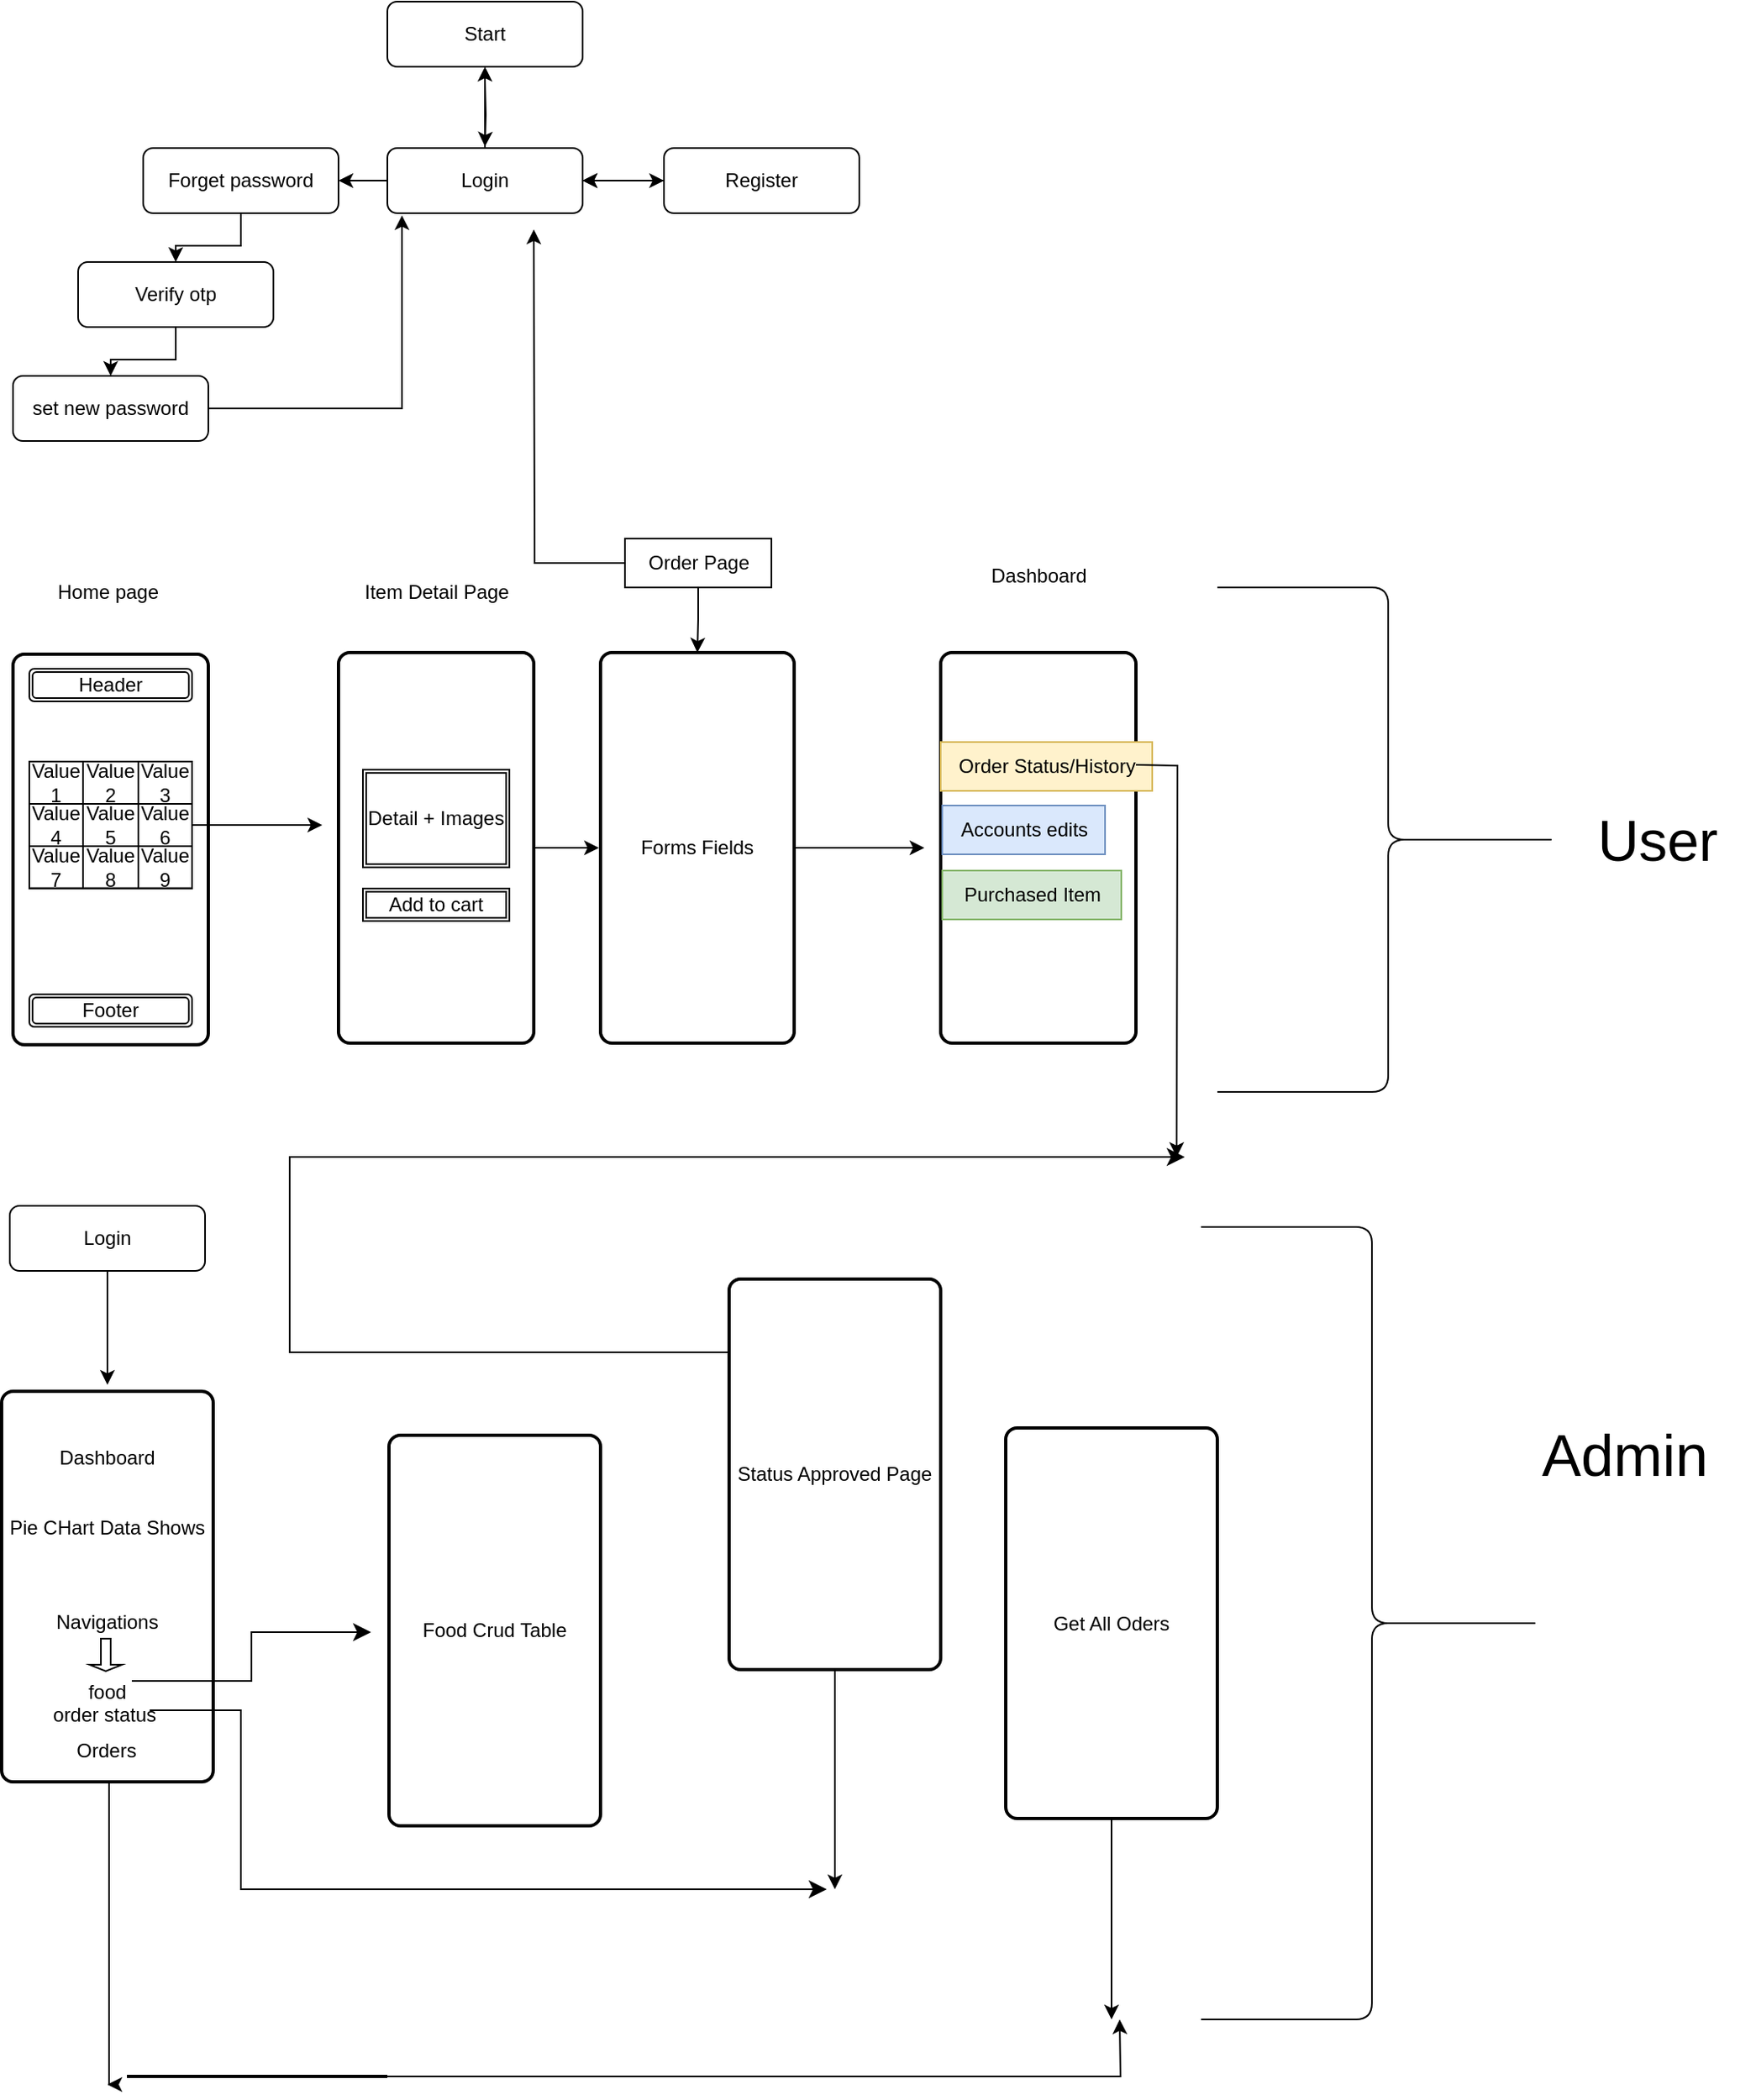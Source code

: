 <mxfile version="21.5.1" type="github">
  <diagram id="C5RBs43oDa-KdzZeNtuy" name="Page-1">
    <mxGraphModel dx="2327" dy="860" grid="1" gridSize="10" guides="1" tooltips="1" connect="1" arrows="1" fold="1" page="1" pageScale="1" pageWidth="827" pageHeight="1169" math="0" shadow="0">
      <root>
        <mxCell id="WIyWlLk6GJQsqaUBKTNV-0" />
        <mxCell id="WIyWlLk6GJQsqaUBKTNV-1" parent="WIyWlLk6GJQsqaUBKTNV-0" />
        <mxCell id="xWuUHXgEeIm_ucfXzbu4-7" value="" style="edgeStyle=orthogonalEdgeStyle;rounded=0;orthogonalLoop=1;jettySize=auto;html=1;" edge="1" parent="WIyWlLk6GJQsqaUBKTNV-1" source="WIyWlLk6GJQsqaUBKTNV-3" target="xWuUHXgEeIm_ucfXzbu4-6">
          <mxGeometry relative="1" as="geometry" />
        </mxCell>
        <mxCell id="xWuUHXgEeIm_ucfXzbu4-24" value="" style="edgeStyle=orthogonalEdgeStyle;rounded=0;orthogonalLoop=1;jettySize=auto;html=1;" edge="1" parent="WIyWlLk6GJQsqaUBKTNV-1" source="WIyWlLk6GJQsqaUBKTNV-3" target="xWuUHXgEeIm_ucfXzbu4-23">
          <mxGeometry relative="1" as="geometry" />
        </mxCell>
        <mxCell id="xWuUHXgEeIm_ucfXzbu4-29" value="" style="edgeStyle=orthogonalEdgeStyle;rounded=0;orthogonalLoop=1;jettySize=auto;html=1;" edge="1" parent="WIyWlLk6GJQsqaUBKTNV-1" source="WIyWlLk6GJQsqaUBKTNV-3" target="xWuUHXgEeIm_ucfXzbu4-3">
          <mxGeometry relative="1" as="geometry" />
        </mxCell>
        <mxCell id="WIyWlLk6GJQsqaUBKTNV-3" value="Login" style="rounded=1;whiteSpace=wrap;html=1;fontSize=12;glass=0;strokeWidth=1;shadow=0;" parent="WIyWlLk6GJQsqaUBKTNV-1" vertex="1">
          <mxGeometry x="-570" y="130" width="120" height="40" as="geometry" />
        </mxCell>
        <mxCell id="xWuUHXgEeIm_ucfXzbu4-25" value="" style="edgeStyle=orthogonalEdgeStyle;rounded=0;orthogonalLoop=1;jettySize=auto;html=1;" edge="1" parent="WIyWlLk6GJQsqaUBKTNV-1" source="xWuUHXgEeIm_ucfXzbu4-3" target="WIyWlLk6GJQsqaUBKTNV-3">
          <mxGeometry relative="1" as="geometry" />
        </mxCell>
        <mxCell id="xWuUHXgEeIm_ucfXzbu4-28" value="" style="edgeStyle=orthogonalEdgeStyle;rounded=0;orthogonalLoop=1;jettySize=auto;html=1;" edge="1" parent="WIyWlLk6GJQsqaUBKTNV-1" source="xWuUHXgEeIm_ucfXzbu4-3" target="WIyWlLk6GJQsqaUBKTNV-3">
          <mxGeometry relative="1" as="geometry" />
        </mxCell>
        <mxCell id="xWuUHXgEeIm_ucfXzbu4-3" value="Register" style="rounded=1;whiteSpace=wrap;html=1;fontSize=12;glass=0;strokeWidth=1;shadow=0;" vertex="1" parent="WIyWlLk6GJQsqaUBKTNV-1">
          <mxGeometry x="-400" y="130" width="120" height="40" as="geometry" />
        </mxCell>
        <mxCell id="xWuUHXgEeIm_ucfXzbu4-10" value="" style="edgeStyle=orthogonalEdgeStyle;rounded=0;orthogonalLoop=1;jettySize=auto;html=1;" edge="1" parent="WIyWlLk6GJQsqaUBKTNV-1" source="xWuUHXgEeIm_ucfXzbu4-6" target="xWuUHXgEeIm_ucfXzbu4-9">
          <mxGeometry relative="1" as="geometry" />
        </mxCell>
        <mxCell id="xWuUHXgEeIm_ucfXzbu4-6" value="Forget password" style="rounded=1;whiteSpace=wrap;html=1;fontSize=12;glass=0;strokeWidth=1;shadow=0;" vertex="1" parent="WIyWlLk6GJQsqaUBKTNV-1">
          <mxGeometry x="-720" y="130" width="120" height="40" as="geometry" />
        </mxCell>
        <mxCell id="xWuUHXgEeIm_ucfXzbu4-12" value="" style="edgeStyle=orthogonalEdgeStyle;rounded=0;orthogonalLoop=1;jettySize=auto;html=1;" edge="1" parent="WIyWlLk6GJQsqaUBKTNV-1" source="xWuUHXgEeIm_ucfXzbu4-9" target="xWuUHXgEeIm_ucfXzbu4-11">
          <mxGeometry relative="1" as="geometry" />
        </mxCell>
        <mxCell id="xWuUHXgEeIm_ucfXzbu4-9" value="Verify otp" style="rounded=1;whiteSpace=wrap;html=1;fontSize=12;glass=0;strokeWidth=1;shadow=0;" vertex="1" parent="WIyWlLk6GJQsqaUBKTNV-1">
          <mxGeometry x="-760" y="200" width="120" height="40" as="geometry" />
        </mxCell>
        <mxCell id="xWuUHXgEeIm_ucfXzbu4-14" value="" style="edgeStyle=orthogonalEdgeStyle;rounded=0;orthogonalLoop=1;jettySize=auto;html=1;entryX=0.075;entryY=1.033;entryDx=0;entryDy=0;entryPerimeter=0;" edge="1" parent="WIyWlLk6GJQsqaUBKTNV-1" source="xWuUHXgEeIm_ucfXzbu4-11" target="WIyWlLk6GJQsqaUBKTNV-3">
          <mxGeometry relative="1" as="geometry">
            <mxPoint x="-550" y="180" as="targetPoint" />
          </mxGeometry>
        </mxCell>
        <mxCell id="xWuUHXgEeIm_ucfXzbu4-11" value="set new password" style="rounded=1;whiteSpace=wrap;html=1;fontSize=12;glass=0;strokeWidth=1;shadow=0;" vertex="1" parent="WIyWlLk6GJQsqaUBKTNV-1">
          <mxGeometry x="-800" y="270" width="120" height="40" as="geometry" />
        </mxCell>
        <mxCell id="xWuUHXgEeIm_ucfXzbu4-106" style="edgeStyle=orthogonalEdgeStyle;rounded=0;orthogonalLoop=1;jettySize=auto;html=1;" edge="1" parent="WIyWlLk6GJQsqaUBKTNV-1">
          <mxGeometry relative="1" as="geometry">
            <mxPoint x="-510" y="129" as="targetPoint" />
            <mxPoint x="-510" y="89" as="sourcePoint" />
          </mxGeometry>
        </mxCell>
        <mxCell id="xWuUHXgEeIm_ucfXzbu4-23" value="Start" style="rounded=1;whiteSpace=wrap;html=1;fontSize=12;glass=0;strokeWidth=1;shadow=0;" vertex="1" parent="WIyWlLk6GJQsqaUBKTNV-1">
          <mxGeometry x="-570" y="40" width="120" height="40" as="geometry" />
        </mxCell>
        <mxCell id="xWuUHXgEeIm_ucfXzbu4-31" value="" style="rounded=1;whiteSpace=wrap;html=1;absoluteArcSize=1;arcSize=14;strokeWidth=2;" vertex="1" parent="WIyWlLk6GJQsqaUBKTNV-1">
          <mxGeometry x="-800" y="441" width="120" height="240" as="geometry" />
        </mxCell>
        <mxCell id="xWuUHXgEeIm_ucfXzbu4-85" style="edgeStyle=orthogonalEdgeStyle;rounded=0;orthogonalLoop=1;jettySize=auto;html=1;" edge="1" parent="WIyWlLk6GJQsqaUBKTNV-1" source="xWuUHXgEeIm_ucfXzbu4-34">
          <mxGeometry relative="1" as="geometry">
            <mxPoint x="-440" y="560" as="targetPoint" />
          </mxGeometry>
        </mxCell>
        <mxCell id="xWuUHXgEeIm_ucfXzbu4-34" value="" style="rounded=1;whiteSpace=wrap;html=1;absoluteArcSize=1;arcSize=14;strokeWidth=2;" vertex="1" parent="WIyWlLk6GJQsqaUBKTNV-1">
          <mxGeometry x="-600" y="440" width="120" height="240" as="geometry" />
        </mxCell>
        <mxCell id="xWuUHXgEeIm_ucfXzbu4-86" style="edgeStyle=orthogonalEdgeStyle;rounded=0;orthogonalLoop=1;jettySize=auto;html=1;" edge="1" parent="WIyWlLk6GJQsqaUBKTNV-1" source="xWuUHXgEeIm_ucfXzbu4-35">
          <mxGeometry relative="1" as="geometry">
            <mxPoint x="-240" y="560" as="targetPoint" />
          </mxGeometry>
        </mxCell>
        <mxCell id="xWuUHXgEeIm_ucfXzbu4-35" value="Forms Fields" style="rounded=1;whiteSpace=wrap;html=1;absoluteArcSize=1;arcSize=14;strokeWidth=2;" vertex="1" parent="WIyWlLk6GJQsqaUBKTNV-1">
          <mxGeometry x="-439" y="440" width="119" height="240" as="geometry" />
        </mxCell>
        <mxCell id="xWuUHXgEeIm_ucfXzbu4-36" value="" style="rounded=1;whiteSpace=wrap;html=1;absoluteArcSize=1;arcSize=14;strokeWidth=2;" vertex="1" parent="WIyWlLk6GJQsqaUBKTNV-1">
          <mxGeometry x="-230" y="440" width="120" height="240" as="geometry" />
        </mxCell>
        <mxCell id="xWuUHXgEeIm_ucfXzbu4-50" value="Header" style="shape=ext;double=1;rounded=1;whiteSpace=wrap;html=1;" vertex="1" parent="WIyWlLk6GJQsqaUBKTNV-1">
          <mxGeometry x="-790" y="450" width="100" height="20" as="geometry" />
        </mxCell>
        <mxCell id="xWuUHXgEeIm_ucfXzbu4-51" value="Footer" style="shape=ext;double=1;rounded=1;whiteSpace=wrap;html=1;" vertex="1" parent="WIyWlLk6GJQsqaUBKTNV-1">
          <mxGeometry x="-790" y="650" width="100" height="20" as="geometry" />
        </mxCell>
        <mxCell id="xWuUHXgEeIm_ucfXzbu4-65" value="" style="childLayout=tableLayout;recursiveResize=0;shadow=0;fillColor=none;" vertex="1" parent="WIyWlLk6GJQsqaUBKTNV-1">
          <mxGeometry x="-790" y="507" width="100" height="77.78" as="geometry" />
        </mxCell>
        <mxCell id="xWuUHXgEeIm_ucfXzbu4-66" value="" style="shape=tableRow;horizontal=0;startSize=0;swimlaneHead=0;swimlaneBody=0;top=0;left=0;bottom=0;right=0;dropTarget=0;collapsible=0;recursiveResize=0;expand=0;fontStyle=0;fillColor=none;strokeColor=inherit;" vertex="1" parent="xWuUHXgEeIm_ucfXzbu4-65">
          <mxGeometry width="100" height="26" as="geometry" />
        </mxCell>
        <mxCell id="xWuUHXgEeIm_ucfXzbu4-67" value="Value 1" style="connectable=0;recursiveResize=0;strokeColor=inherit;fillColor=none;align=center;whiteSpace=wrap;html=1;" vertex="1" parent="xWuUHXgEeIm_ucfXzbu4-66">
          <mxGeometry width="33" height="26" as="geometry">
            <mxRectangle width="33" height="26" as="alternateBounds" />
          </mxGeometry>
        </mxCell>
        <mxCell id="xWuUHXgEeIm_ucfXzbu4-68" value="Value 2" style="connectable=0;recursiveResize=0;strokeColor=inherit;fillColor=none;align=center;whiteSpace=wrap;html=1;" vertex="1" parent="xWuUHXgEeIm_ucfXzbu4-66">
          <mxGeometry x="33" width="34" height="26" as="geometry">
            <mxRectangle width="34" height="26" as="alternateBounds" />
          </mxGeometry>
        </mxCell>
        <mxCell id="xWuUHXgEeIm_ucfXzbu4-69" value="Value 3" style="connectable=0;recursiveResize=0;strokeColor=inherit;fillColor=none;align=center;whiteSpace=wrap;html=1;" vertex="1" parent="xWuUHXgEeIm_ucfXzbu4-66">
          <mxGeometry x="67" width="33" height="26" as="geometry">
            <mxRectangle width="33" height="26" as="alternateBounds" />
          </mxGeometry>
        </mxCell>
        <mxCell id="xWuUHXgEeIm_ucfXzbu4-70" style="shape=tableRow;horizontal=0;startSize=0;swimlaneHead=0;swimlaneBody=0;top=0;left=0;bottom=0;right=0;dropTarget=0;collapsible=0;recursiveResize=0;expand=0;fontStyle=0;fillColor=none;strokeColor=inherit;" vertex="1" parent="xWuUHXgEeIm_ucfXzbu4-65">
          <mxGeometry y="26" width="100" height="26" as="geometry" />
        </mxCell>
        <mxCell id="xWuUHXgEeIm_ucfXzbu4-71" value="Value 4" style="connectable=0;recursiveResize=0;strokeColor=inherit;fillColor=none;align=center;whiteSpace=wrap;html=1;" vertex="1" parent="xWuUHXgEeIm_ucfXzbu4-70">
          <mxGeometry width="33" height="26" as="geometry">
            <mxRectangle width="33" height="26" as="alternateBounds" />
          </mxGeometry>
        </mxCell>
        <mxCell id="xWuUHXgEeIm_ucfXzbu4-72" value="Value 5" style="connectable=0;recursiveResize=0;strokeColor=inherit;fillColor=none;align=center;whiteSpace=wrap;html=1;" vertex="1" parent="xWuUHXgEeIm_ucfXzbu4-70">
          <mxGeometry x="33" width="34" height="26" as="geometry">
            <mxRectangle width="34" height="26" as="alternateBounds" />
          </mxGeometry>
        </mxCell>
        <mxCell id="xWuUHXgEeIm_ucfXzbu4-73" value="Value 6" style="connectable=0;recursiveResize=0;strokeColor=inherit;fillColor=none;align=center;whiteSpace=wrap;html=1;" vertex="1" parent="xWuUHXgEeIm_ucfXzbu4-70">
          <mxGeometry x="67" width="33" height="26" as="geometry">
            <mxRectangle width="33" height="26" as="alternateBounds" />
          </mxGeometry>
        </mxCell>
        <mxCell id="xWuUHXgEeIm_ucfXzbu4-74" style="shape=tableRow;horizontal=0;startSize=0;swimlaneHead=0;swimlaneBody=0;top=0;left=0;bottom=0;right=0;dropTarget=0;collapsible=0;recursiveResize=0;expand=0;fontStyle=0;fillColor=none;strokeColor=inherit;" vertex="1" parent="xWuUHXgEeIm_ucfXzbu4-65">
          <mxGeometry y="52" width="100" height="26" as="geometry" />
        </mxCell>
        <mxCell id="xWuUHXgEeIm_ucfXzbu4-75" value="Value 7" style="connectable=0;recursiveResize=0;strokeColor=inherit;fillColor=none;align=center;whiteSpace=wrap;html=1;" vertex="1" parent="xWuUHXgEeIm_ucfXzbu4-74">
          <mxGeometry width="33" height="26" as="geometry">
            <mxRectangle width="33" height="26" as="alternateBounds" />
          </mxGeometry>
        </mxCell>
        <mxCell id="xWuUHXgEeIm_ucfXzbu4-76" value="Value 8" style="connectable=0;recursiveResize=0;strokeColor=inherit;fillColor=none;align=center;whiteSpace=wrap;html=1;" vertex="1" parent="xWuUHXgEeIm_ucfXzbu4-74">
          <mxGeometry x="33" width="34" height="26" as="geometry">
            <mxRectangle width="34" height="26" as="alternateBounds" />
          </mxGeometry>
        </mxCell>
        <mxCell id="xWuUHXgEeIm_ucfXzbu4-77" value="Value 9" style="connectable=0;recursiveResize=0;strokeColor=inherit;fillColor=none;align=center;whiteSpace=wrap;html=1;" vertex="1" parent="xWuUHXgEeIm_ucfXzbu4-74">
          <mxGeometry x="67" width="33" height="26" as="geometry">
            <mxRectangle width="33" height="26" as="alternateBounds" />
          </mxGeometry>
        </mxCell>
        <mxCell id="xWuUHXgEeIm_ucfXzbu4-78" value="Detail + Images" style="shape=ext;double=1;rounded=0;whiteSpace=wrap;html=1;" vertex="1" parent="WIyWlLk6GJQsqaUBKTNV-1">
          <mxGeometry x="-585" y="512" width="90" height="60" as="geometry" />
        </mxCell>
        <mxCell id="xWuUHXgEeIm_ucfXzbu4-79" value="Add to cart" style="shape=ext;double=1;rounded=0;whiteSpace=wrap;html=1;" vertex="1" parent="WIyWlLk6GJQsqaUBKTNV-1">
          <mxGeometry x="-585" y="585" width="90" height="20" as="geometry" />
        </mxCell>
        <mxCell id="xWuUHXgEeIm_ucfXzbu4-80" value="Home page" style="text;html=1;align=center;verticalAlign=middle;resizable=0;points=[];autosize=1;strokeColor=none;fillColor=none;" vertex="1" parent="WIyWlLk6GJQsqaUBKTNV-1">
          <mxGeometry x="-787" y="388" width="90" height="30" as="geometry" />
        </mxCell>
        <mxCell id="xWuUHXgEeIm_ucfXzbu4-81" value="Item Detail Page" style="text;html=1;align=center;verticalAlign=middle;resizable=0;points=[];autosize=1;strokeColor=none;fillColor=none;" vertex="1" parent="WIyWlLk6GJQsqaUBKTNV-1">
          <mxGeometry x="-595" y="388" width="110" height="30" as="geometry" />
        </mxCell>
        <mxCell id="xWuUHXgEeIm_ucfXzbu4-87" style="edgeStyle=orthogonalEdgeStyle;rounded=0;orthogonalLoop=1;jettySize=auto;html=1;" edge="1" parent="WIyWlLk6GJQsqaUBKTNV-1" source="xWuUHXgEeIm_ucfXzbu4-82">
          <mxGeometry relative="1" as="geometry">
            <mxPoint x="-480" y="180" as="targetPoint" />
          </mxGeometry>
        </mxCell>
        <mxCell id="xWuUHXgEeIm_ucfXzbu4-88" value="" style="edgeStyle=orthogonalEdgeStyle;rounded=0;orthogonalLoop=1;jettySize=auto;html=1;" edge="1" parent="WIyWlLk6GJQsqaUBKTNV-1" source="xWuUHXgEeIm_ucfXzbu4-82" target="xWuUHXgEeIm_ucfXzbu4-35">
          <mxGeometry relative="1" as="geometry" />
        </mxCell>
        <mxCell id="xWuUHXgEeIm_ucfXzbu4-82" value="Order Page" style="text;html=1;align=center;verticalAlign=middle;resizable=0;points=[];autosize=1;strokeColor=default;" vertex="1" parent="WIyWlLk6GJQsqaUBKTNV-1">
          <mxGeometry x="-424" y="370" width="90" height="30" as="geometry" />
        </mxCell>
        <mxCell id="xWuUHXgEeIm_ucfXzbu4-84" style="edgeStyle=orthogonalEdgeStyle;rounded=0;orthogonalLoop=1;jettySize=auto;html=1;" edge="1" parent="WIyWlLk6GJQsqaUBKTNV-1" source="xWuUHXgEeIm_ucfXzbu4-70">
          <mxGeometry relative="1" as="geometry">
            <mxPoint x="-610" y="546" as="targetPoint" />
          </mxGeometry>
        </mxCell>
        <mxCell id="xWuUHXgEeIm_ucfXzbu4-91" value="Dashboard" style="text;html=1;align=center;verticalAlign=middle;resizable=0;points=[];autosize=1;strokeColor=none;fillColor=none;" vertex="1" parent="WIyWlLk6GJQsqaUBKTNV-1">
          <mxGeometry x="-210" y="378" width="80" height="30" as="geometry" />
        </mxCell>
        <mxCell id="xWuUHXgEeIm_ucfXzbu4-92" value="Order Status/History" style="text;html=1;align=center;verticalAlign=middle;resizable=0;points=[];autosize=1;strokeColor=#d6b656;fillColor=#fff2cc;" vertex="1" parent="WIyWlLk6GJQsqaUBKTNV-1">
          <mxGeometry x="-230" y="495" width="130" height="30" as="geometry" />
        </mxCell>
        <mxCell id="xWuUHXgEeIm_ucfXzbu4-93" value="Accounts edits" style="text;html=1;align=center;verticalAlign=middle;resizable=0;points=[];autosize=1;strokeColor=#6c8ebf;fillColor=#dae8fc;" vertex="1" parent="WIyWlLk6GJQsqaUBKTNV-1">
          <mxGeometry x="-229" y="534" width="100" height="30" as="geometry" />
        </mxCell>
        <mxCell id="xWuUHXgEeIm_ucfXzbu4-125" style="edgeStyle=orthogonalEdgeStyle;rounded=0;orthogonalLoop=1;jettySize=auto;html=1;" edge="1" parent="WIyWlLk6GJQsqaUBKTNV-1">
          <mxGeometry relative="1" as="geometry">
            <mxPoint x="-110" y="509" as="sourcePoint" />
            <mxPoint x="-85" y="750" as="targetPoint" />
          </mxGeometry>
        </mxCell>
        <mxCell id="xWuUHXgEeIm_ucfXzbu4-94" value="Purchased Item" style="text;html=1;align=center;verticalAlign=middle;resizable=0;points=[];autosize=1;strokeColor=#82b366;fillColor=#d5e8d4;" vertex="1" parent="WIyWlLk6GJQsqaUBKTNV-1">
          <mxGeometry x="-229" y="574" width="110" height="30" as="geometry" />
        </mxCell>
        <mxCell id="xWuUHXgEeIm_ucfXzbu4-97" value="" style="shape=curlyBracket;whiteSpace=wrap;html=1;rounded=1;flipH=1;labelPosition=right;verticalLabelPosition=middle;align=left;verticalAlign=middle;size=0.5;" vertex="1" parent="WIyWlLk6GJQsqaUBKTNV-1">
          <mxGeometry x="-60" y="400" width="210" height="310" as="geometry" />
        </mxCell>
        <mxCell id="xWuUHXgEeIm_ucfXzbu4-98" value="User&amp;nbsp;" style="text;html=1;align=center;verticalAlign=middle;resizable=0;points=[];autosize=1;strokeColor=none;fillColor=none;strokeWidth=7;fontSize=35;" vertex="1" parent="WIyWlLk6GJQsqaUBKTNV-1">
          <mxGeometry x="160" y="525" width="110" height="60" as="geometry" />
        </mxCell>
        <mxCell id="xWuUHXgEeIm_ucfXzbu4-101" value="" style="shape=curlyBracket;whiteSpace=wrap;html=1;rounded=1;flipH=1;labelPosition=right;verticalLabelPosition=middle;align=left;verticalAlign=middle;size=0.5;" vertex="1" parent="WIyWlLk6GJQsqaUBKTNV-1">
          <mxGeometry x="-70" y="793" width="210" height="487" as="geometry" />
        </mxCell>
        <mxCell id="xWuUHXgEeIm_ucfXzbu4-102" value="&lt;font style=&quot;font-size: 36px;&quot;&gt;Admin&lt;/font&gt;" style="text;html=1;align=center;verticalAlign=middle;resizable=0;points=[];autosize=1;strokeColor=none;fillColor=none;fontSize=36;" vertex="1" parent="WIyWlLk6GJQsqaUBKTNV-1">
          <mxGeometry x="125" y="903" width="130" height="60" as="geometry" />
        </mxCell>
        <mxCell id="xWuUHXgEeIm_ucfXzbu4-110" style="edgeStyle=orthogonalEdgeStyle;rounded=0;orthogonalLoop=1;jettySize=auto;html=1;" edge="1" parent="WIyWlLk6GJQsqaUBKTNV-1" source="xWuUHXgEeIm_ucfXzbu4-105">
          <mxGeometry relative="1" as="geometry">
            <mxPoint x="-742" y="890" as="targetPoint" />
          </mxGeometry>
        </mxCell>
        <mxCell id="xWuUHXgEeIm_ucfXzbu4-105" value="Login" style="rounded=1;whiteSpace=wrap;html=1;fontSize=12;glass=0;strokeWidth=1;shadow=0;" vertex="1" parent="WIyWlLk6GJQsqaUBKTNV-1">
          <mxGeometry x="-802" y="780" width="120" height="40" as="geometry" />
        </mxCell>
        <mxCell id="xWuUHXgEeIm_ucfXzbu4-131" style="edgeStyle=orthogonalEdgeStyle;rounded=0;orthogonalLoop=1;jettySize=auto;html=1;" edge="1" parent="WIyWlLk6GJQsqaUBKTNV-1" source="xWuUHXgEeIm_ucfXzbu4-113">
          <mxGeometry relative="1" as="geometry">
            <mxPoint x="-742" y="1320" as="targetPoint" />
            <Array as="points">
              <mxPoint x="-741" y="1320" />
            </Array>
          </mxGeometry>
        </mxCell>
        <mxCell id="xWuUHXgEeIm_ucfXzbu4-113" value="Dashboard&lt;br&gt;&lt;br&gt;&lt;br&gt;Pie CHart Data Shows&lt;br&gt;&lt;br&gt;&lt;br&gt;&lt;br&gt;Navigations&lt;br&gt;&lt;br&gt;&lt;br&gt;food&lt;br&gt;order status&amp;nbsp;" style="rounded=1;whiteSpace=wrap;html=1;absoluteArcSize=1;arcSize=14;strokeWidth=2;" vertex="1" parent="WIyWlLk6GJQsqaUBKTNV-1">
          <mxGeometry x="-807" y="894" width="130" height="240" as="geometry" />
        </mxCell>
        <mxCell id="xWuUHXgEeIm_ucfXzbu4-115" value="Food Crud Table" style="rounded=1;whiteSpace=wrap;html=1;absoluteArcSize=1;arcSize=14;strokeWidth=2;" vertex="1" parent="WIyWlLk6GJQsqaUBKTNV-1">
          <mxGeometry x="-569" y="921" width="130" height="240" as="geometry" />
        </mxCell>
        <mxCell id="xWuUHXgEeIm_ucfXzbu4-116" value="" style="edgeStyle=elbowEdgeStyle;elbow=horizontal;endArrow=classic;html=1;curved=0;rounded=0;endSize=8;startSize=8;" edge="1" parent="WIyWlLk6GJQsqaUBKTNV-1">
          <mxGeometry width="50" height="50" relative="1" as="geometry">
            <mxPoint x="-727" y="1072" as="sourcePoint" />
            <mxPoint x="-580" y="1042" as="targetPoint" />
          </mxGeometry>
        </mxCell>
        <mxCell id="xWuUHXgEeIm_ucfXzbu4-119" value="" style="shape=singleArrow;direction=south;whiteSpace=wrap;html=1;" vertex="1" parent="WIyWlLk6GJQsqaUBKTNV-1">
          <mxGeometry x="-753" y="1046" width="20" height="20" as="geometry" />
        </mxCell>
        <mxCell id="xWuUHXgEeIm_ucfXzbu4-122" value="" style="edgeStyle=elbowEdgeStyle;elbow=horizontal;endArrow=classic;html=1;curved=0;rounded=0;endSize=8;startSize=8;" edge="1" parent="WIyWlLk6GJQsqaUBKTNV-1">
          <mxGeometry width="50" height="50" relative="1" as="geometry">
            <mxPoint x="-360" y="870" as="sourcePoint" />
            <mxPoint x="-80" y="750" as="targetPoint" />
            <Array as="points">
              <mxPoint x="-630" y="760" />
            </Array>
          </mxGeometry>
        </mxCell>
        <mxCell id="xWuUHXgEeIm_ucfXzbu4-128" style="edgeStyle=orthogonalEdgeStyle;rounded=0;orthogonalLoop=1;jettySize=auto;html=1;" edge="1" parent="WIyWlLk6GJQsqaUBKTNV-1" source="xWuUHXgEeIm_ucfXzbu4-126">
          <mxGeometry relative="1" as="geometry">
            <mxPoint x="-295" y="1200" as="targetPoint" />
          </mxGeometry>
        </mxCell>
        <mxCell id="xWuUHXgEeIm_ucfXzbu4-126" value="Status Approved Page" style="rounded=1;whiteSpace=wrap;html=1;absoluteArcSize=1;arcSize=14;strokeWidth=2;" vertex="1" parent="WIyWlLk6GJQsqaUBKTNV-1">
          <mxGeometry x="-360" y="825" width="130" height="240" as="geometry" />
        </mxCell>
        <mxCell id="xWuUHXgEeIm_ucfXzbu4-127" value="" style="edgeStyle=elbowEdgeStyle;elbow=horizontal;endArrow=classic;html=1;curved=0;rounded=0;endSize=8;startSize=8;" edge="1" parent="WIyWlLk6GJQsqaUBKTNV-1">
          <mxGeometry width="50" height="50" relative="1" as="geometry">
            <mxPoint x="-716" y="1090" as="sourcePoint" />
            <mxPoint x="-300" y="1200" as="targetPoint" />
            <Array as="points">
              <mxPoint x="-660" y="1230" />
            </Array>
          </mxGeometry>
        </mxCell>
        <mxCell id="xWuUHXgEeIm_ucfXzbu4-130" style="edgeStyle=orthogonalEdgeStyle;rounded=0;orthogonalLoop=1;jettySize=auto;html=1;" edge="1" parent="WIyWlLk6GJQsqaUBKTNV-1" source="xWuUHXgEeIm_ucfXzbu4-129">
          <mxGeometry relative="1" as="geometry">
            <mxPoint x="-125" y="1280" as="targetPoint" />
          </mxGeometry>
        </mxCell>
        <mxCell id="xWuUHXgEeIm_ucfXzbu4-129" value="Get All Oders" style="rounded=1;whiteSpace=wrap;html=1;absoluteArcSize=1;arcSize=14;strokeWidth=2;" vertex="1" parent="WIyWlLk6GJQsqaUBKTNV-1">
          <mxGeometry x="-190" y="916.5" width="130" height="240" as="geometry" />
        </mxCell>
        <mxCell id="xWuUHXgEeIm_ucfXzbu4-133" style="edgeStyle=orthogonalEdgeStyle;rounded=0;orthogonalLoop=1;jettySize=auto;html=1;" edge="1" parent="WIyWlLk6GJQsqaUBKTNV-1" source="xWuUHXgEeIm_ucfXzbu4-132">
          <mxGeometry relative="1" as="geometry">
            <mxPoint x="-120" y="1280" as="targetPoint" />
          </mxGeometry>
        </mxCell>
        <mxCell id="xWuUHXgEeIm_ucfXzbu4-132" value="" style="line;strokeWidth=2;html=1;" vertex="1" parent="WIyWlLk6GJQsqaUBKTNV-1">
          <mxGeometry x="-730" y="1310" width="160" height="10" as="geometry" />
        </mxCell>
        <mxCell id="xWuUHXgEeIm_ucfXzbu4-134" value="Orders&lt;br&gt;" style="text;html=1;align=center;verticalAlign=middle;resizable=0;points=[];autosize=1;strokeColor=none;fillColor=none;" vertex="1" parent="WIyWlLk6GJQsqaUBKTNV-1">
          <mxGeometry x="-773" y="1100" width="60" height="30" as="geometry" />
        </mxCell>
      </root>
    </mxGraphModel>
  </diagram>
</mxfile>
